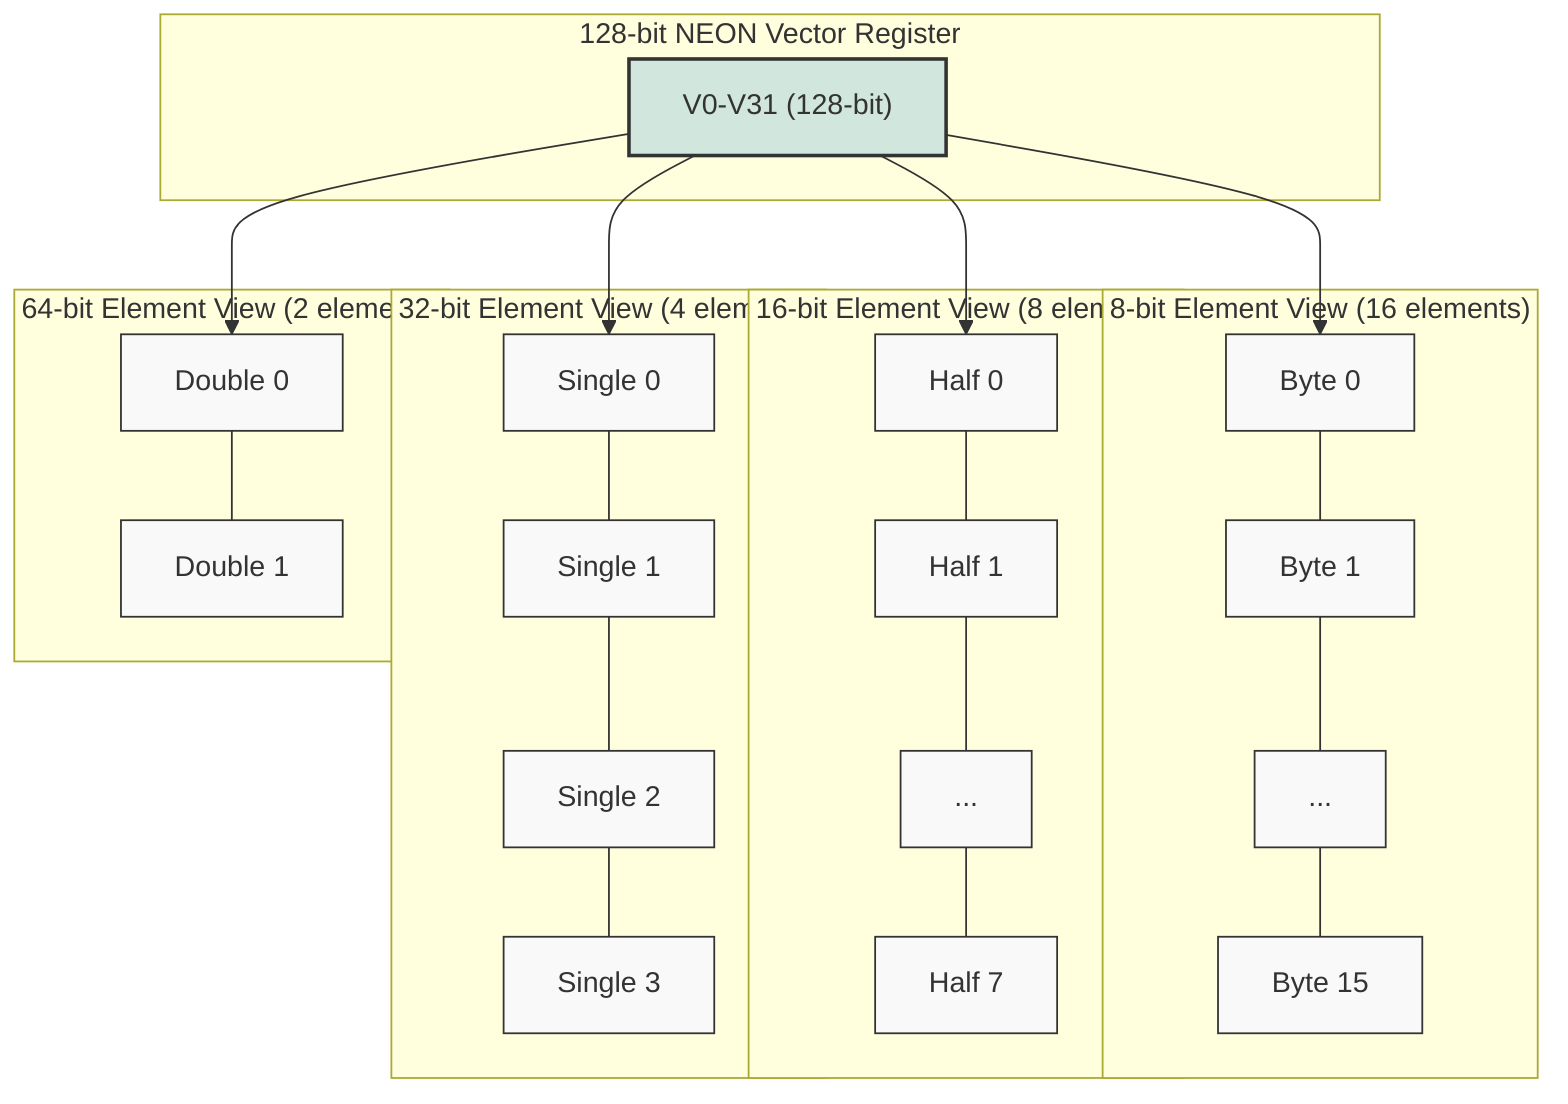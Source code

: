 graph TD
    subgraph "128-bit NEON Vector Register"
        R["V0-V31 (128-bit)"]
    end
    
    subgraph "8-bit Element View (16 elements)"
        B0["Byte 0"] --- B1["Byte 1"] --- B2["..."] --- B15["Byte 15"]
    end
    
    subgraph "16-bit Element View (8 elements)"
        H0["Half 0"] --- H1["Half 1"] --- H2["..."] --- H7["Half 7"]
    end
    
    subgraph "32-bit Element View (4 elements)"
        S0["Single 0"] --- S1["Single 1"] --- S2["Single 2"] --- S3["Single 3"]
    end
    
    subgraph "64-bit Element View (2 elements)"
        D0["Double 0"] --- D1["Double 1"]
    end
    
    R --> B0
    R --> H0
    R --> S0
    R --> D0
    
    classDef default fill:#f9f9f9,stroke:#333,stroke-width:1px;
    classDef register fill:#d1e7dd,stroke:#333,stroke-width:2px;
    class R register;